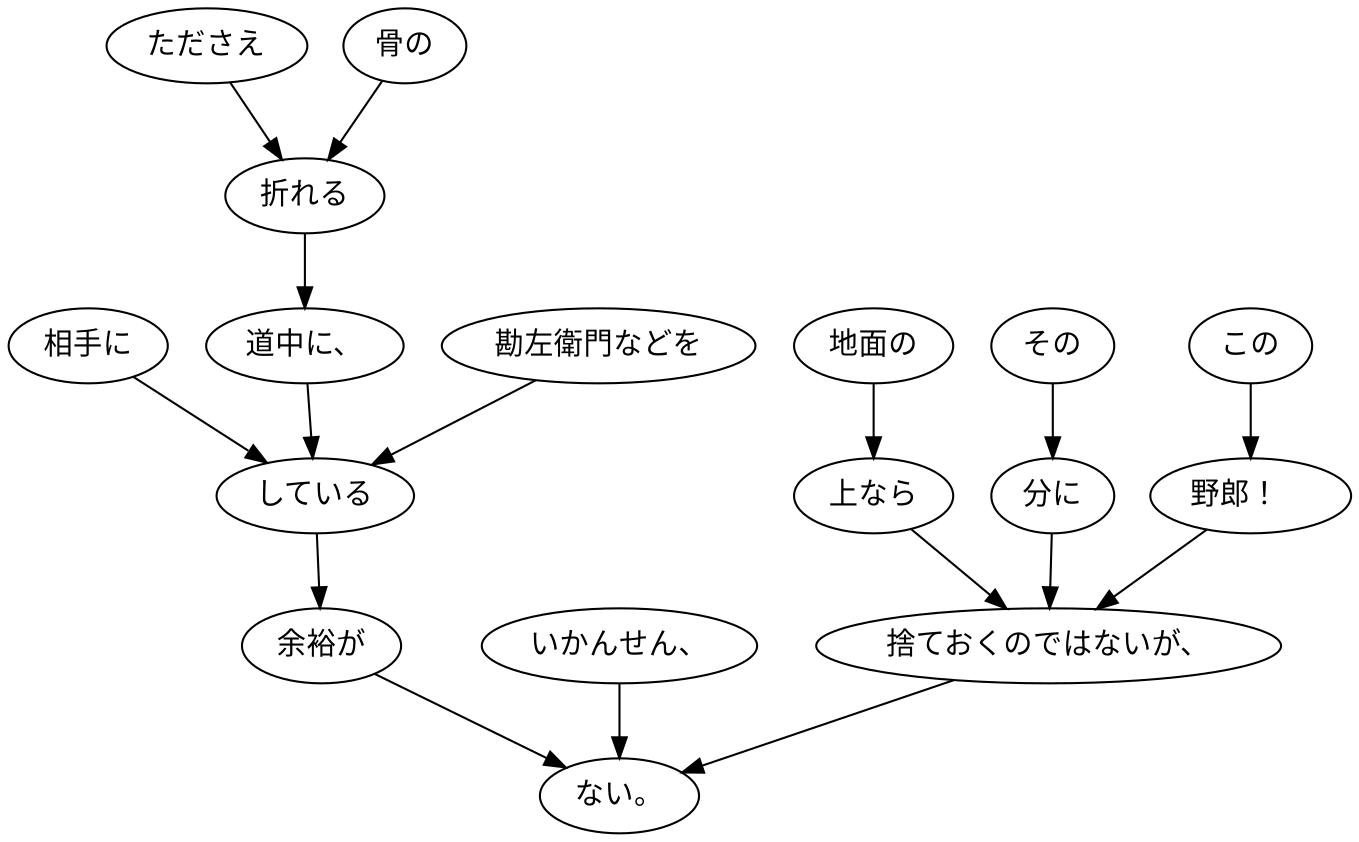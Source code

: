digraph graph4137 {
	node0 [label="この"];
	node1 [label="野郎！　"];
	node2 [label="地面の"];
	node3 [label="上なら"];
	node4 [label="その"];
	node5 [label="分に"];
	node6 [label="捨ておくのではないが、"];
	node7 [label="いかんせん、"];
	node8 [label="たださえ"];
	node9 [label="骨の"];
	node10 [label="折れる"];
	node11 [label="道中に、"];
	node12 [label="勘左衛門などを"];
	node13 [label="相手に"];
	node14 [label="している"];
	node15 [label="余裕が"];
	node16 [label="ない。"];
	node0 -> node1;
	node1 -> node6;
	node2 -> node3;
	node3 -> node6;
	node4 -> node5;
	node5 -> node6;
	node6 -> node16;
	node7 -> node16;
	node8 -> node10;
	node9 -> node10;
	node10 -> node11;
	node11 -> node14;
	node12 -> node14;
	node13 -> node14;
	node14 -> node15;
	node15 -> node16;
}
